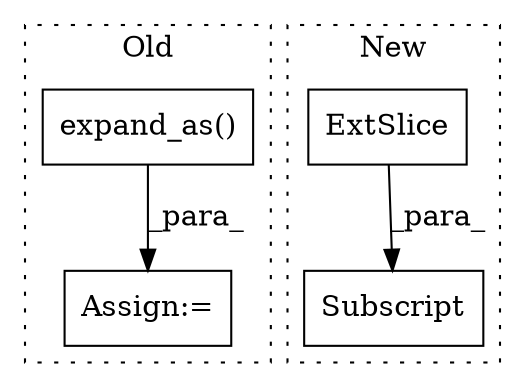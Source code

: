 digraph G {
subgraph cluster0 {
1 [label="expand_as()" a="75" s="5883,5901" l="17,1" shape="box"];
4 [label="Assign:=" a="68" s="5879" l="4" shape="box"];
label = "Old";
style="dotted";
}
subgraph cluster1 {
2 [label="ExtSlice" a="85" s="4844" l="5" shape="box"];
3 [label="Subscript" a="63" s="4844,0" l="13,0" shape="box"];
label = "New";
style="dotted";
}
1 -> 4 [label="_para_"];
2 -> 3 [label="_para_"];
}